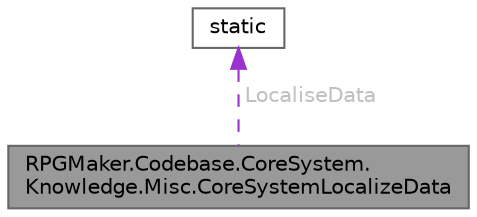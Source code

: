 digraph "RPGMaker.Codebase.CoreSystem.Knowledge.Misc.CoreSystemLocalizeData"
{
 // LATEX_PDF_SIZE
  bgcolor="transparent";
  edge [fontname=Helvetica,fontsize=10,labelfontname=Helvetica,labelfontsize=10];
  node [fontname=Helvetica,fontsize=10,shape=box,height=0.2,width=0.4];
  Node1 [id="Node000001",label="RPGMaker.Codebase.CoreSystem.\lKnowledge.Misc.CoreSystemLocalizeData",height=0.2,width=0.4,color="gray40", fillcolor="grey60", style="filled", fontcolor="black",tooltip="エディター・ローカライズ・データ・クラス"];
  Node2 -> Node1 [id="edge1_Node000001_Node000002",dir="back",color="darkorchid3",style="dashed",tooltip=" ",label=" LocaliseData",fontcolor="grey" ];
  Node2 [id="Node000002",label="static",height=0.2,width=0.4,color="gray40", fillcolor="white", style="filled",tooltip=" "];
}
